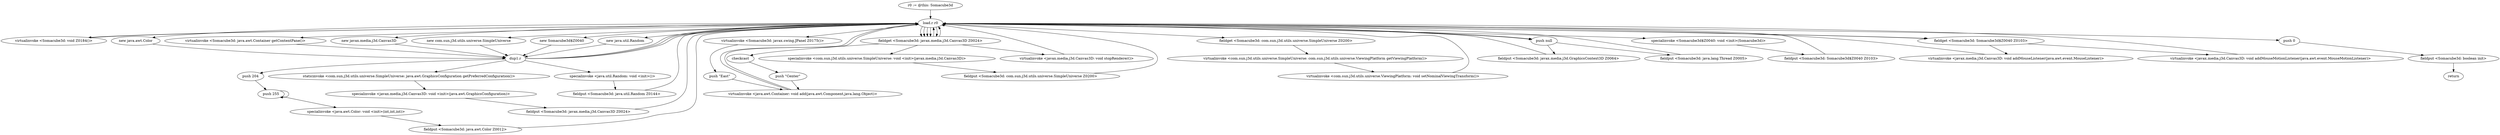 digraph "" {
    "r0 := @this: Somacube3d"
    "load.r r0"
    "r0 := @this: Somacube3d"->"load.r r0";
    "virtualinvoke <Somacube3d: void Z0184()>"
    "load.r r0"->"virtualinvoke <Somacube3d: void Z0184()>";
    "virtualinvoke <Somacube3d: void Z0184()>"->"load.r r0";
    "new java.util.Random"
    "load.r r0"->"new java.util.Random";
    "dup1.r"
    "new java.util.Random"->"dup1.r";
    "specialinvoke <java.util.Random: void <init>()>"
    "dup1.r"->"specialinvoke <java.util.Random: void <init>()>";
    "fieldput <Somacube3d: java.util.Random Z0144>"
    "specialinvoke <java.util.Random: void <init>()>"->"fieldput <Somacube3d: java.util.Random Z0144>";
    "fieldput <Somacube3d: java.util.Random Z0144>"->"load.r r0";
    "new java.awt.Color"
    "load.r r0"->"new java.awt.Color";
    "new java.awt.Color"->"dup1.r";
    "push 204"
    "dup1.r"->"push 204";
    "push 255"
    "push 204"->"push 255";
    "push 255"->"push 255";
    "specialinvoke <java.awt.Color: void <init>(int,int,int)>"
    "push 255"->"specialinvoke <java.awt.Color: void <init>(int,int,int)>";
    "fieldput <Somacube3d: java.awt.Color Z0012>"
    "specialinvoke <java.awt.Color: void <init>(int,int,int)>"->"fieldput <Somacube3d: java.awt.Color Z0012>";
    "fieldput <Somacube3d: java.awt.Color Z0012>"->"load.r r0";
    "virtualinvoke <Somacube3d: java.awt.Container getContentPane()>"
    "load.r r0"->"virtualinvoke <Somacube3d: java.awt.Container getContentPane()>";
    "virtualinvoke <Somacube3d: java.awt.Container getContentPane()>"->"dup1.r";
    "dup1.r"->"load.r r0";
    "virtualinvoke <Somacube3d: javax.swing.JPanel Z0175()>"
    "load.r r0"->"virtualinvoke <Somacube3d: javax.swing.JPanel Z0175()>";
    "push \"East\""
    "virtualinvoke <Somacube3d: javax.swing.JPanel Z0175()>"->"push \"East\"";
    "virtualinvoke <java.awt.Container: void add(java.awt.Component,java.lang.Object)>"
    "push \"East\""->"virtualinvoke <java.awt.Container: void add(java.awt.Component,java.lang.Object)>";
    "virtualinvoke <java.awt.Container: void add(java.awt.Component,java.lang.Object)>"->"load.r r0";
    "new javax.media.j3d.Canvas3D"
    "load.r r0"->"new javax.media.j3d.Canvas3D";
    "new javax.media.j3d.Canvas3D"->"dup1.r";
    "staticinvoke <com.sun.j3d.utils.universe.SimpleUniverse: java.awt.GraphicsConfiguration getPreferredConfiguration()>"
    "dup1.r"->"staticinvoke <com.sun.j3d.utils.universe.SimpleUniverse: java.awt.GraphicsConfiguration getPreferredConfiguration()>";
    "specialinvoke <javax.media.j3d.Canvas3D: void <init>(java.awt.GraphicsConfiguration)>"
    "staticinvoke <com.sun.j3d.utils.universe.SimpleUniverse: java.awt.GraphicsConfiguration getPreferredConfiguration()>"->"specialinvoke <javax.media.j3d.Canvas3D: void <init>(java.awt.GraphicsConfiguration)>";
    "fieldput <Somacube3d: javax.media.j3d.Canvas3D Z0024>"
    "specialinvoke <javax.media.j3d.Canvas3D: void <init>(java.awt.GraphicsConfiguration)>"->"fieldput <Somacube3d: javax.media.j3d.Canvas3D Z0024>";
    "fieldput <Somacube3d: javax.media.j3d.Canvas3D Z0024>"->"load.r r0";
    "fieldget <Somacube3d: javax.media.j3d.Canvas3D Z0024>"
    "load.r r0"->"fieldget <Somacube3d: javax.media.j3d.Canvas3D Z0024>";
    "virtualinvoke <javax.media.j3d.Canvas3D: void stopRenderer()>"
    "fieldget <Somacube3d: javax.media.j3d.Canvas3D Z0024>"->"virtualinvoke <javax.media.j3d.Canvas3D: void stopRenderer()>";
    "virtualinvoke <javax.media.j3d.Canvas3D: void stopRenderer()>"->"load.r r0";
    "load.r r0"->"fieldget <Somacube3d: javax.media.j3d.Canvas3D Z0024>";
    "checkcast"
    "fieldget <Somacube3d: javax.media.j3d.Canvas3D Z0024>"->"checkcast";
    "push \"Center\""
    "checkcast"->"push \"Center\"";
    "push \"Center\""->"virtualinvoke <java.awt.Container: void add(java.awt.Component,java.lang.Object)>";
    "virtualinvoke <java.awt.Container: void add(java.awt.Component,java.lang.Object)>"->"load.r r0";
    "new com.sun.j3d.utils.universe.SimpleUniverse"
    "load.r r0"->"new com.sun.j3d.utils.universe.SimpleUniverse";
    "new com.sun.j3d.utils.universe.SimpleUniverse"->"dup1.r";
    "dup1.r"->"load.r r0";
    "load.r r0"->"fieldget <Somacube3d: javax.media.j3d.Canvas3D Z0024>";
    "specialinvoke <com.sun.j3d.utils.universe.SimpleUniverse: void <init>(javax.media.j3d.Canvas3D)>"
    "fieldget <Somacube3d: javax.media.j3d.Canvas3D Z0024>"->"specialinvoke <com.sun.j3d.utils.universe.SimpleUniverse: void <init>(javax.media.j3d.Canvas3D)>";
    "fieldput <Somacube3d: com.sun.j3d.utils.universe.SimpleUniverse Z0200>"
    "specialinvoke <com.sun.j3d.utils.universe.SimpleUniverse: void <init>(javax.media.j3d.Canvas3D)>"->"fieldput <Somacube3d: com.sun.j3d.utils.universe.SimpleUniverse Z0200>";
    "fieldput <Somacube3d: com.sun.j3d.utils.universe.SimpleUniverse Z0200>"->"load.r r0";
    "fieldget <Somacube3d: com.sun.j3d.utils.universe.SimpleUniverse Z0200>"
    "load.r r0"->"fieldget <Somacube3d: com.sun.j3d.utils.universe.SimpleUniverse Z0200>";
    "virtualinvoke <com.sun.j3d.utils.universe.SimpleUniverse: com.sun.j3d.utils.universe.ViewingPlatform getViewingPlatform()>"
    "fieldget <Somacube3d: com.sun.j3d.utils.universe.SimpleUniverse Z0200>"->"virtualinvoke <com.sun.j3d.utils.universe.SimpleUniverse: com.sun.j3d.utils.universe.ViewingPlatform getViewingPlatform()>";
    "virtualinvoke <com.sun.j3d.utils.universe.ViewingPlatform: void setNominalViewingTransform()>"
    "virtualinvoke <com.sun.j3d.utils.universe.SimpleUniverse: com.sun.j3d.utils.universe.ViewingPlatform getViewingPlatform()>"->"virtualinvoke <com.sun.j3d.utils.universe.ViewingPlatform: void setNominalViewingTransform()>";
    "virtualinvoke <com.sun.j3d.utils.universe.ViewingPlatform: void setNominalViewingTransform()>"->"load.r r0";
    "push null"
    "load.r r0"->"push null";
    "fieldput <Somacube3d: javax.media.j3d.GraphicsContext3D Z0064>"
    "push null"->"fieldput <Somacube3d: javax.media.j3d.GraphicsContext3D Z0064>";
    "fieldput <Somacube3d: javax.media.j3d.GraphicsContext3D Z0064>"->"load.r r0";
    "new Somacube3d$Z0040"
    "load.r r0"->"new Somacube3d$Z0040";
    "new Somacube3d$Z0040"->"dup1.r";
    "dup1.r"->"load.r r0";
    "specialinvoke <Somacube3d$Z0040: void <init>(Somacube3d)>"
    "load.r r0"->"specialinvoke <Somacube3d$Z0040: void <init>(Somacube3d)>";
    "fieldput <Somacube3d: Somacube3d$Z0040 Z0103>"
    "specialinvoke <Somacube3d$Z0040: void <init>(Somacube3d)>"->"fieldput <Somacube3d: Somacube3d$Z0040 Z0103>";
    "fieldput <Somacube3d: Somacube3d$Z0040 Z0103>"->"load.r r0";
    "load.r r0"->"fieldget <Somacube3d: javax.media.j3d.Canvas3D Z0024>";
    "fieldget <Somacube3d: javax.media.j3d.Canvas3D Z0024>"->"load.r r0";
    "fieldget <Somacube3d: Somacube3d$Z0040 Z0103>"
    "load.r r0"->"fieldget <Somacube3d: Somacube3d$Z0040 Z0103>";
    "virtualinvoke <javax.media.j3d.Canvas3D: void addMouseListener(java.awt.event.MouseListener)>"
    "fieldget <Somacube3d: Somacube3d$Z0040 Z0103>"->"virtualinvoke <javax.media.j3d.Canvas3D: void addMouseListener(java.awt.event.MouseListener)>";
    "virtualinvoke <javax.media.j3d.Canvas3D: void addMouseListener(java.awt.event.MouseListener)>"->"load.r r0";
    "load.r r0"->"fieldget <Somacube3d: javax.media.j3d.Canvas3D Z0024>";
    "fieldget <Somacube3d: javax.media.j3d.Canvas3D Z0024>"->"load.r r0";
    "load.r r0"->"fieldget <Somacube3d: Somacube3d$Z0040 Z0103>";
    "virtualinvoke <javax.media.j3d.Canvas3D: void addMouseMotionListener(java.awt.event.MouseMotionListener)>"
    "fieldget <Somacube3d: Somacube3d$Z0040 Z0103>"->"virtualinvoke <javax.media.j3d.Canvas3D: void addMouseMotionListener(java.awt.event.MouseMotionListener)>";
    "virtualinvoke <javax.media.j3d.Canvas3D: void addMouseMotionListener(java.awt.event.MouseMotionListener)>"->"load.r r0";
    "load.r r0"->"push null";
    "fieldput <Somacube3d: java.lang.Thread Z0005>"
    "push null"->"fieldput <Somacube3d: java.lang.Thread Z0005>";
    "fieldput <Somacube3d: java.lang.Thread Z0005>"->"load.r r0";
    "push 0"
    "load.r r0"->"push 0";
    "fieldput <Somacube3d: boolean init>"
    "push 0"->"fieldput <Somacube3d: boolean init>";
    "return"
    "fieldput <Somacube3d: boolean init>"->"return";
}
